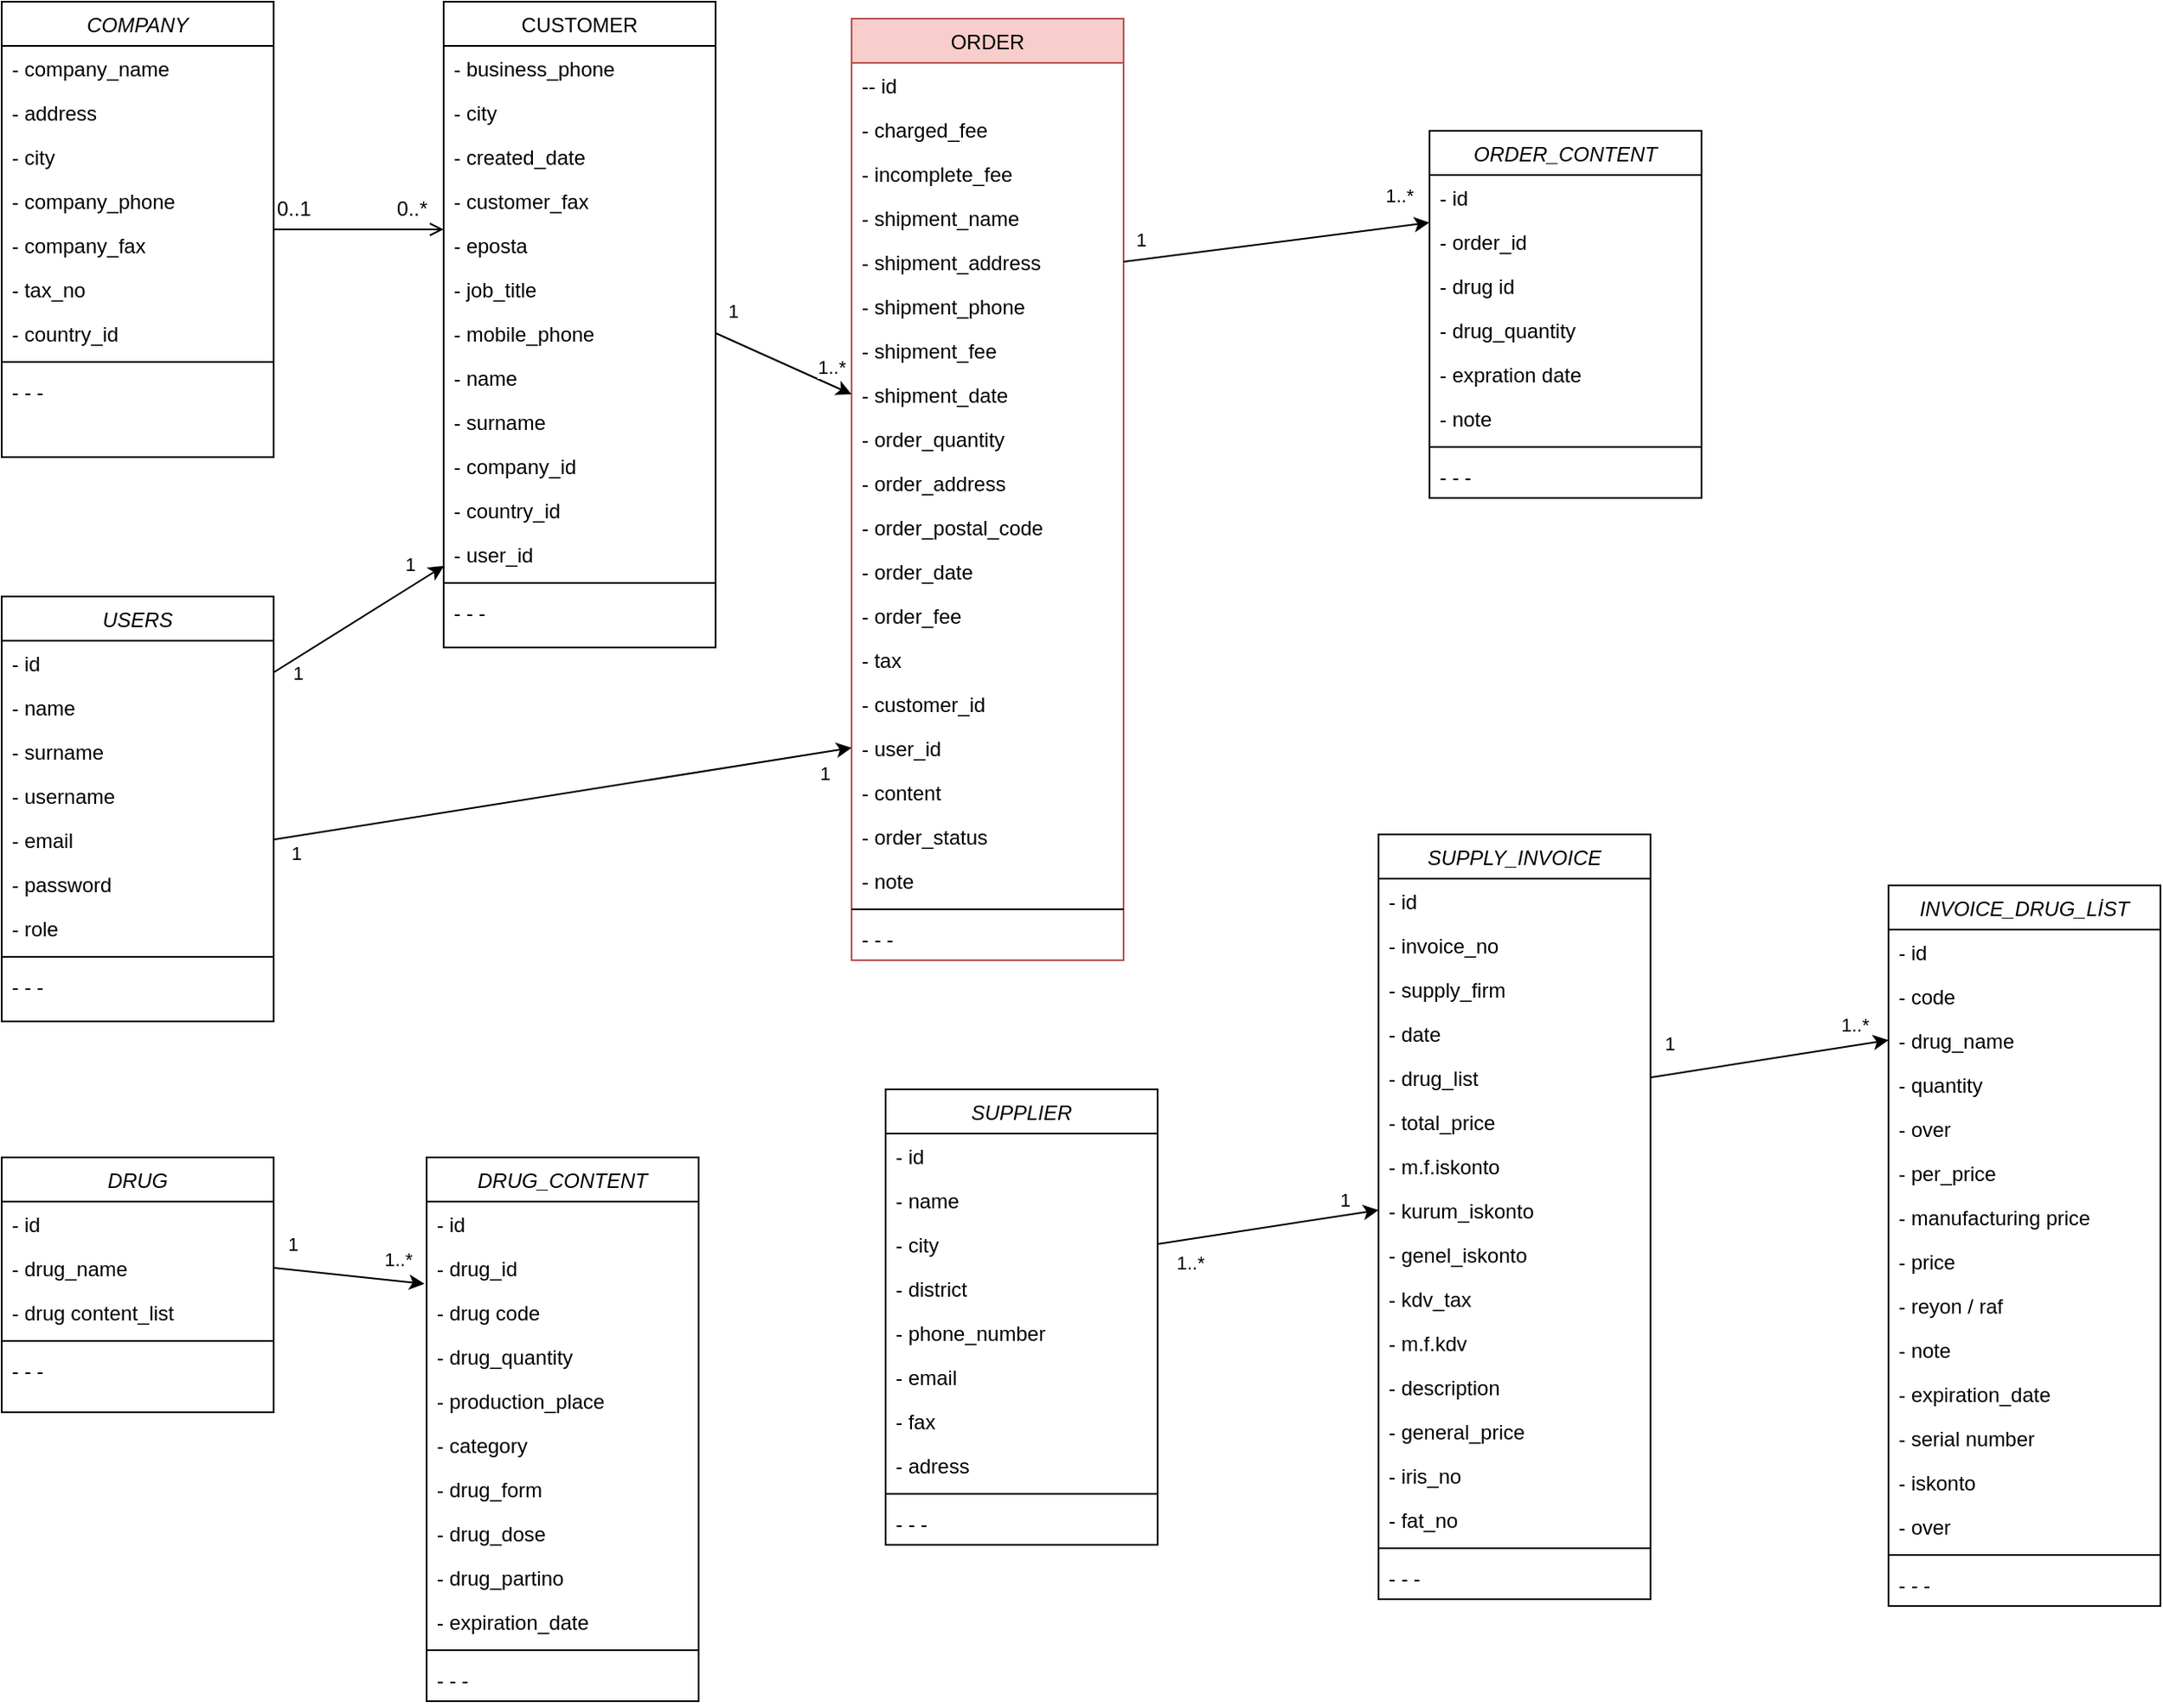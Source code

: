 <mxfile version="13.8.8" type="github">
  <diagram id="C5RBs43oDa-KdzZeNtuy" name="Page-1">
    <mxGraphModel dx="1460" dy="777" grid="1" gridSize="10" guides="1" tooltips="1" connect="1" arrows="1" fold="1" page="1" pageScale="1" pageWidth="827" pageHeight="1169" math="0" shadow="0">
      <root>
        <mxCell id="WIyWlLk6GJQsqaUBKTNV-0" />
        <mxCell id="WIyWlLk6GJQsqaUBKTNV-1" parent="WIyWlLk6GJQsqaUBKTNV-0" />
        <mxCell id="zkfFHV4jXpPFQw0GAbJ--0" value="COMPANY&#xa;" style="swimlane;fontStyle=2;align=center;verticalAlign=top;childLayout=stackLayout;horizontal=1;startSize=26;horizontalStack=0;resizeParent=1;resizeLast=0;collapsible=1;marginBottom=0;rounded=0;shadow=0;strokeWidth=1;" parent="WIyWlLk6GJQsqaUBKTNV-1" vertex="1">
          <mxGeometry x="30" y="30" width="160" height="268" as="geometry">
            <mxRectangle x="230" y="140" width="160" height="26" as="alternateBounds" />
          </mxGeometry>
        </mxCell>
        <mxCell id="zkfFHV4jXpPFQw0GAbJ--1" value="- company_name" style="text;align=left;verticalAlign=top;spacingLeft=4;spacingRight=4;overflow=hidden;rotatable=0;points=[[0,0.5],[1,0.5]];portConstraint=eastwest;" parent="zkfFHV4jXpPFQw0GAbJ--0" vertex="1">
          <mxGeometry y="26" width="160" height="26" as="geometry" />
        </mxCell>
        <mxCell id="IGOX1O0Ey2SUrrehoA98-3" value="- address" style="text;align=left;verticalAlign=top;spacingLeft=4;spacingRight=4;overflow=hidden;rotatable=0;points=[[0,0.5],[1,0.5]];portConstraint=eastwest;" parent="zkfFHV4jXpPFQw0GAbJ--0" vertex="1">
          <mxGeometry y="52" width="160" height="26" as="geometry" />
        </mxCell>
        <mxCell id="IGOX1O0Ey2SUrrehoA98-4" value="- city" style="text;align=left;verticalAlign=top;spacingLeft=4;spacingRight=4;overflow=hidden;rotatable=0;points=[[0,0.5],[1,0.5]];portConstraint=eastwest;" parent="zkfFHV4jXpPFQw0GAbJ--0" vertex="1">
          <mxGeometry y="78" width="160" height="26" as="geometry" />
        </mxCell>
        <mxCell id="zkfFHV4jXpPFQw0GAbJ--2" value="- company_phone" style="text;align=left;verticalAlign=top;spacingLeft=4;spacingRight=4;overflow=hidden;rotatable=0;points=[[0,0.5],[1,0.5]];portConstraint=eastwest;rounded=0;shadow=0;html=0;" parent="zkfFHV4jXpPFQw0GAbJ--0" vertex="1">
          <mxGeometry y="104" width="160" height="26" as="geometry" />
        </mxCell>
        <mxCell id="IGOX1O0Ey2SUrrehoA98-12" value="- company_fax" style="text;align=left;verticalAlign=top;spacingLeft=4;spacingRight=4;overflow=hidden;rotatable=0;points=[[0,0.5],[1,0.5]];portConstraint=eastwest;rounded=0;shadow=0;html=0;" parent="zkfFHV4jXpPFQw0GAbJ--0" vertex="1">
          <mxGeometry y="130" width="160" height="26" as="geometry" />
        </mxCell>
        <mxCell id="zkfFHV4jXpPFQw0GAbJ--3" value="- tax_no" style="text;align=left;verticalAlign=top;spacingLeft=4;spacingRight=4;overflow=hidden;rotatable=0;points=[[0,0.5],[1,0.5]];portConstraint=eastwest;rounded=0;shadow=0;html=0;" parent="zkfFHV4jXpPFQw0GAbJ--0" vertex="1">
          <mxGeometry y="156" width="160" height="26" as="geometry" />
        </mxCell>
        <mxCell id="IGOX1O0Ey2SUrrehoA98-0" value="- country_id" style="text;align=left;verticalAlign=top;spacingLeft=4;spacingRight=4;overflow=hidden;rotatable=0;points=[[0,0.5],[1,0.5]];portConstraint=eastwest;rounded=0;shadow=0;html=0;" parent="zkfFHV4jXpPFQw0GAbJ--0" vertex="1">
          <mxGeometry y="182" width="160" height="26" as="geometry" />
        </mxCell>
        <mxCell id="zkfFHV4jXpPFQw0GAbJ--4" value="" style="line;html=1;strokeWidth=1;align=left;verticalAlign=middle;spacingTop=-1;spacingLeft=3;spacingRight=3;rotatable=0;labelPosition=right;points=[];portConstraint=eastwest;" parent="zkfFHV4jXpPFQw0GAbJ--0" vertex="1">
          <mxGeometry y="208" width="160" height="8" as="geometry" />
        </mxCell>
        <mxCell id="zkfFHV4jXpPFQw0GAbJ--5" value="- - - " style="text;align=left;verticalAlign=top;spacingLeft=4;spacingRight=4;overflow=hidden;rotatable=0;points=[[0,0.5],[1,0.5]];portConstraint=eastwest;" parent="zkfFHV4jXpPFQw0GAbJ--0" vertex="1">
          <mxGeometry y="216" width="160" height="26" as="geometry" />
        </mxCell>
        <mxCell id="zkfFHV4jXpPFQw0GAbJ--17" value="CUSTOMER&#xa;" style="swimlane;fontStyle=0;align=center;verticalAlign=top;childLayout=stackLayout;horizontal=1;startSize=26;horizontalStack=0;resizeParent=1;resizeLast=0;collapsible=1;marginBottom=0;rounded=0;shadow=0;strokeWidth=1;" parent="WIyWlLk6GJQsqaUBKTNV-1" vertex="1">
          <mxGeometry x="290" y="30" width="160" height="380" as="geometry">
            <mxRectangle x="550" y="140" width="160" height="26" as="alternateBounds" />
          </mxGeometry>
        </mxCell>
        <mxCell id="zkfFHV4jXpPFQw0GAbJ--18" value="- business_phone" style="text;align=left;verticalAlign=top;spacingLeft=4;spacingRight=4;overflow=hidden;rotatable=0;points=[[0,0.5],[1,0.5]];portConstraint=eastwest;" parent="zkfFHV4jXpPFQw0GAbJ--17" vertex="1">
          <mxGeometry y="26" width="160" height="26" as="geometry" />
        </mxCell>
        <mxCell id="IGOX1O0Ey2SUrrehoA98-5" value="- city" style="text;align=left;verticalAlign=top;spacingLeft=4;spacingRight=4;overflow=hidden;rotatable=0;points=[[0,0.5],[1,0.5]];portConstraint=eastwest;" parent="zkfFHV4jXpPFQw0GAbJ--17" vertex="1">
          <mxGeometry y="52" width="160" height="26" as="geometry" />
        </mxCell>
        <mxCell id="IGOX1O0Ey2SUrrehoA98-6" value="- created_date" style="text;align=left;verticalAlign=top;spacingLeft=4;spacingRight=4;overflow=hidden;rotatable=0;points=[[0,0.5],[1,0.5]];portConstraint=eastwest;" parent="zkfFHV4jXpPFQw0GAbJ--17" vertex="1">
          <mxGeometry y="78" width="160" height="26" as="geometry" />
        </mxCell>
        <mxCell id="IGOX1O0Ey2SUrrehoA98-7" value="- customer_fax" style="text;align=left;verticalAlign=top;spacingLeft=4;spacingRight=4;overflow=hidden;rotatable=0;points=[[0,0.5],[1,0.5]];portConstraint=eastwest;" parent="zkfFHV4jXpPFQw0GAbJ--17" vertex="1">
          <mxGeometry y="104" width="160" height="26" as="geometry" />
        </mxCell>
        <mxCell id="zkfFHV4jXpPFQw0GAbJ--19" value="- eposta" style="text;align=left;verticalAlign=top;spacingLeft=4;spacingRight=4;overflow=hidden;rotatable=0;points=[[0,0.5],[1,0.5]];portConstraint=eastwest;rounded=0;shadow=0;html=0;" parent="zkfFHV4jXpPFQw0GAbJ--17" vertex="1">
          <mxGeometry y="130" width="160" height="26" as="geometry" />
        </mxCell>
        <mxCell id="zkfFHV4jXpPFQw0GAbJ--20" value="- job_title" style="text;align=left;verticalAlign=top;spacingLeft=4;spacingRight=4;overflow=hidden;rotatable=0;points=[[0,0.5],[1,0.5]];portConstraint=eastwest;rounded=0;shadow=0;html=0;" parent="zkfFHV4jXpPFQw0GAbJ--17" vertex="1">
          <mxGeometry y="156" width="160" height="26" as="geometry" />
        </mxCell>
        <mxCell id="zkfFHV4jXpPFQw0GAbJ--21" value="- mobile_phone&#xa;" style="text;align=left;verticalAlign=top;spacingLeft=4;spacingRight=4;overflow=hidden;rotatable=0;points=[[0,0.5],[1,0.5]];portConstraint=eastwest;rounded=0;shadow=0;html=0;" parent="zkfFHV4jXpPFQw0GAbJ--17" vertex="1">
          <mxGeometry y="182" width="160" height="26" as="geometry" />
        </mxCell>
        <mxCell id="zkfFHV4jXpPFQw0GAbJ--22" value="- name" style="text;align=left;verticalAlign=top;spacingLeft=4;spacingRight=4;overflow=hidden;rotatable=0;points=[[0,0.5],[1,0.5]];portConstraint=eastwest;rounded=0;shadow=0;html=0;" parent="zkfFHV4jXpPFQw0GAbJ--17" vertex="1">
          <mxGeometry y="208" width="160" height="26" as="geometry" />
        </mxCell>
        <mxCell id="IGOX1O0Ey2SUrrehoA98-8" value="- surname" style="text;align=left;verticalAlign=top;spacingLeft=4;spacingRight=4;overflow=hidden;rotatable=0;points=[[0,0.5],[1,0.5]];portConstraint=eastwest;rounded=0;shadow=0;html=0;" parent="zkfFHV4jXpPFQw0GAbJ--17" vertex="1">
          <mxGeometry y="234" width="160" height="26" as="geometry" />
        </mxCell>
        <mxCell id="IGOX1O0Ey2SUrrehoA98-9" value="- company_id" style="text;align=left;verticalAlign=top;spacingLeft=4;spacingRight=4;overflow=hidden;rotatable=0;points=[[0,0.5],[1,0.5]];portConstraint=eastwest;rounded=0;shadow=0;html=0;" parent="zkfFHV4jXpPFQw0GAbJ--17" vertex="1">
          <mxGeometry y="260" width="160" height="26" as="geometry" />
        </mxCell>
        <mxCell id="IGOX1O0Ey2SUrrehoA98-10" value="- country_id" style="text;align=left;verticalAlign=top;spacingLeft=4;spacingRight=4;overflow=hidden;rotatable=0;points=[[0,0.5],[1,0.5]];portConstraint=eastwest;rounded=0;shadow=0;html=0;" parent="zkfFHV4jXpPFQw0GAbJ--17" vertex="1">
          <mxGeometry y="286" width="160" height="26" as="geometry" />
        </mxCell>
        <mxCell id="IGOX1O0Ey2SUrrehoA98-11" value="- user_id" style="text;align=left;verticalAlign=top;spacingLeft=4;spacingRight=4;overflow=hidden;rotatable=0;points=[[0,0.5],[1,0.5]];portConstraint=eastwest;rounded=0;shadow=0;html=0;" parent="zkfFHV4jXpPFQw0GAbJ--17" vertex="1">
          <mxGeometry y="312" width="160" height="26" as="geometry" />
        </mxCell>
        <mxCell id="zkfFHV4jXpPFQw0GAbJ--23" value="" style="line;html=1;strokeWidth=1;align=left;verticalAlign=middle;spacingTop=-1;spacingLeft=3;spacingRight=3;rotatable=0;labelPosition=right;points=[];portConstraint=eastwest;" parent="zkfFHV4jXpPFQw0GAbJ--17" vertex="1">
          <mxGeometry y="338" width="160" height="8" as="geometry" />
        </mxCell>
        <mxCell id="zkfFHV4jXpPFQw0GAbJ--24" value="- - - " style="text;align=left;verticalAlign=top;spacingLeft=4;spacingRight=4;overflow=hidden;rotatable=0;points=[[0,0.5],[1,0.5]];portConstraint=eastwest;" parent="zkfFHV4jXpPFQw0GAbJ--17" vertex="1">
          <mxGeometry y="346" width="160" height="26" as="geometry" />
        </mxCell>
        <mxCell id="zkfFHV4jXpPFQw0GAbJ--26" value="" style="endArrow=open;shadow=0;strokeWidth=1;rounded=0;endFill=1;edgeStyle=elbowEdgeStyle;elbow=vertical;" parent="WIyWlLk6GJQsqaUBKTNV-1" source="zkfFHV4jXpPFQw0GAbJ--0" target="zkfFHV4jXpPFQw0GAbJ--17" edge="1">
          <mxGeometry x="0.5" y="41" relative="1" as="geometry">
            <mxPoint x="380" y="192" as="sourcePoint" />
            <mxPoint x="540" y="192" as="targetPoint" />
            <mxPoint x="-40" y="32" as="offset" />
          </mxGeometry>
        </mxCell>
        <mxCell id="zkfFHV4jXpPFQw0GAbJ--27" value="0..1" style="resizable=0;align=left;verticalAlign=bottom;labelBackgroundColor=none;fontSize=12;" parent="zkfFHV4jXpPFQw0GAbJ--26" connectable="0" vertex="1">
          <mxGeometry x="-1" relative="1" as="geometry">
            <mxPoint y="-3.72" as="offset" />
          </mxGeometry>
        </mxCell>
        <mxCell id="zkfFHV4jXpPFQw0GAbJ--28" value="0..*" style="resizable=0;align=right;verticalAlign=bottom;labelBackgroundColor=none;fontSize=12;" parent="zkfFHV4jXpPFQw0GAbJ--26" connectable="0" vertex="1">
          <mxGeometry x="1" relative="1" as="geometry">
            <mxPoint x="-7.93" y="-3.72" as="offset" />
          </mxGeometry>
        </mxCell>
        <mxCell id="IGOX1O0Ey2SUrrehoA98-16" value="ORDER" style="swimlane;fontStyle=0;align=center;verticalAlign=top;childLayout=stackLayout;horizontal=1;startSize=26;horizontalStack=0;resizeParent=1;resizeLast=0;collapsible=1;marginBottom=0;rounded=0;shadow=0;strokeWidth=1;fillColor=#f8cecc;strokeColor=#b85450;" parent="WIyWlLk6GJQsqaUBKTNV-1" vertex="1">
          <mxGeometry x="530" y="40" width="160" height="554" as="geometry">
            <mxRectangle x="550" y="140" width="160" height="26" as="alternateBounds" />
          </mxGeometry>
        </mxCell>
        <mxCell id="IGOX1O0Ey2SUrrehoA98-17" value="-- id" style="text;align=left;verticalAlign=top;spacingLeft=4;spacingRight=4;overflow=hidden;rotatable=0;points=[[0,0.5],[1,0.5]];portConstraint=eastwest;" parent="IGOX1O0Ey2SUrrehoA98-16" vertex="1">
          <mxGeometry y="26" width="160" height="26" as="geometry" />
        </mxCell>
        <mxCell id="mDpFvBG_IPXIdxK37xss-3" value="- charged_fee" style="text;align=left;verticalAlign=top;spacingLeft=4;spacingRight=4;overflow=hidden;rotatable=0;points=[[0,0.5],[1,0.5]];portConstraint=eastwest;" vertex="1" parent="IGOX1O0Ey2SUrrehoA98-16">
          <mxGeometry y="52" width="160" height="26" as="geometry" />
        </mxCell>
        <mxCell id="IGOX1O0Ey2SUrrehoA98-18" value="- incomplete_fee" style="text;align=left;verticalAlign=top;spacingLeft=4;spacingRight=4;overflow=hidden;rotatable=0;points=[[0,0.5],[1,0.5]];portConstraint=eastwest;" parent="IGOX1O0Ey2SUrrehoA98-16" vertex="1">
          <mxGeometry y="78" width="160" height="26" as="geometry" />
        </mxCell>
        <mxCell id="IGOX1O0Ey2SUrrehoA98-19" value="- shipment_name" style="text;align=left;verticalAlign=top;spacingLeft=4;spacingRight=4;overflow=hidden;rotatable=0;points=[[0,0.5],[1,0.5]];portConstraint=eastwest;" parent="IGOX1O0Ey2SUrrehoA98-16" vertex="1">
          <mxGeometry y="104" width="160" height="26" as="geometry" />
        </mxCell>
        <mxCell id="IGOX1O0Ey2SUrrehoA98-20" value="- shipment_address" style="text;align=left;verticalAlign=top;spacingLeft=4;spacingRight=4;overflow=hidden;rotatable=0;points=[[0,0.5],[1,0.5]];portConstraint=eastwest;" parent="IGOX1O0Ey2SUrrehoA98-16" vertex="1">
          <mxGeometry y="130" width="160" height="26" as="geometry" />
        </mxCell>
        <mxCell id="IGOX1O0Ey2SUrrehoA98-21" value="- shipment_phone" style="text;align=left;verticalAlign=top;spacingLeft=4;spacingRight=4;overflow=hidden;rotatable=0;points=[[0,0.5],[1,0.5]];portConstraint=eastwest;rounded=0;shadow=0;html=0;" parent="IGOX1O0Ey2SUrrehoA98-16" vertex="1">
          <mxGeometry y="156" width="160" height="26" as="geometry" />
        </mxCell>
        <mxCell id="IGOX1O0Ey2SUrrehoA98-22" value="- shipment_fee" style="text;align=left;verticalAlign=top;spacingLeft=4;spacingRight=4;overflow=hidden;rotatable=0;points=[[0,0.5],[1,0.5]];portConstraint=eastwest;rounded=0;shadow=0;html=0;" parent="IGOX1O0Ey2SUrrehoA98-16" vertex="1">
          <mxGeometry y="182" width="160" height="26" as="geometry" />
        </mxCell>
        <mxCell id="IGOX1O0Ey2SUrrehoA98-23" value="- shipment_date" style="text;align=left;verticalAlign=top;spacingLeft=4;spacingRight=4;overflow=hidden;rotatable=0;points=[[0,0.5],[1,0.5]];portConstraint=eastwest;rounded=0;shadow=0;html=0;" parent="IGOX1O0Ey2SUrrehoA98-16" vertex="1">
          <mxGeometry y="208" width="160" height="26" as="geometry" />
        </mxCell>
        <mxCell id="IGOX1O0Ey2SUrrehoA98-24" value="- order_quantity" style="text;align=left;verticalAlign=top;spacingLeft=4;spacingRight=4;overflow=hidden;rotatable=0;points=[[0,0.5],[1,0.5]];portConstraint=eastwest;rounded=0;shadow=0;html=0;" parent="IGOX1O0Ey2SUrrehoA98-16" vertex="1">
          <mxGeometry y="234" width="160" height="26" as="geometry" />
        </mxCell>
        <mxCell id="IGOX1O0Ey2SUrrehoA98-25" value="- order_address" style="text;align=left;verticalAlign=top;spacingLeft=4;spacingRight=4;overflow=hidden;rotatable=0;points=[[0,0.5],[1,0.5]];portConstraint=eastwest;rounded=0;shadow=0;html=0;" parent="IGOX1O0Ey2SUrrehoA98-16" vertex="1">
          <mxGeometry y="260" width="160" height="26" as="geometry" />
        </mxCell>
        <mxCell id="IGOX1O0Ey2SUrrehoA98-27" value="- order_postal_code" style="text;align=left;verticalAlign=top;spacingLeft=4;spacingRight=4;overflow=hidden;rotatable=0;points=[[0,0.5],[1,0.5]];portConstraint=eastwest;rounded=0;shadow=0;html=0;" parent="IGOX1O0Ey2SUrrehoA98-16" vertex="1">
          <mxGeometry y="286" width="160" height="26" as="geometry" />
        </mxCell>
        <mxCell id="IGOX1O0Ey2SUrrehoA98-28" value="- order_date" style="text;align=left;verticalAlign=top;spacingLeft=4;spacingRight=4;overflow=hidden;rotatable=0;points=[[0,0.5],[1,0.5]];portConstraint=eastwest;rounded=0;shadow=0;html=0;" parent="IGOX1O0Ey2SUrrehoA98-16" vertex="1">
          <mxGeometry y="312" width="160" height="26" as="geometry" />
        </mxCell>
        <mxCell id="IGOX1O0Ey2SUrrehoA98-32" value="- order_fee" style="text;align=left;verticalAlign=top;spacingLeft=4;spacingRight=4;overflow=hidden;rotatable=0;points=[[0,0.5],[1,0.5]];portConstraint=eastwest;rounded=0;shadow=0;html=0;" parent="IGOX1O0Ey2SUrrehoA98-16" vertex="1">
          <mxGeometry y="338" width="160" height="26" as="geometry" />
        </mxCell>
        <mxCell id="IGOX1O0Ey2SUrrehoA98-33" value="- tax" style="text;align=left;verticalAlign=top;spacingLeft=4;spacingRight=4;overflow=hidden;rotatable=0;points=[[0,0.5],[1,0.5]];portConstraint=eastwest;rounded=0;shadow=0;html=0;" parent="IGOX1O0Ey2SUrrehoA98-16" vertex="1">
          <mxGeometry y="364" width="160" height="26" as="geometry" />
        </mxCell>
        <mxCell id="IGOX1O0Ey2SUrrehoA98-35" value="- customer_id" style="text;align=left;verticalAlign=top;spacingLeft=4;spacingRight=4;overflow=hidden;rotatable=0;points=[[0,0.5],[1,0.5]];portConstraint=eastwest;rounded=0;shadow=0;html=0;" parent="IGOX1O0Ey2SUrrehoA98-16" vertex="1">
          <mxGeometry y="390" width="160" height="26" as="geometry" />
        </mxCell>
        <mxCell id="IGOX1O0Ey2SUrrehoA98-42" value="- user_id" style="text;align=left;verticalAlign=top;spacingLeft=4;spacingRight=4;overflow=hidden;rotatable=0;points=[[0,0.5],[1,0.5]];portConstraint=eastwest;rounded=0;shadow=0;html=0;" parent="IGOX1O0Ey2SUrrehoA98-16" vertex="1">
          <mxGeometry y="416" width="160" height="26" as="geometry" />
        </mxCell>
        <mxCell id="IGOX1O0Ey2SUrrehoA98-55" value="- content" style="text;align=left;verticalAlign=top;spacingLeft=4;spacingRight=4;overflow=hidden;rotatable=0;points=[[0,0.5],[1,0.5]];portConstraint=eastwest;rounded=0;shadow=0;html=0;" parent="IGOX1O0Ey2SUrrehoA98-16" vertex="1">
          <mxGeometry y="442" width="160" height="26" as="geometry" />
        </mxCell>
        <mxCell id="IGOX1O0Ey2SUrrehoA98-34" value="- order_status" style="text;align=left;verticalAlign=top;spacingLeft=4;spacingRight=4;overflow=hidden;rotatable=0;points=[[0,0.5],[1,0.5]];portConstraint=eastwest;rounded=0;shadow=0;html=0;" parent="IGOX1O0Ey2SUrrehoA98-16" vertex="1">
          <mxGeometry y="468" width="160" height="26" as="geometry" />
        </mxCell>
        <mxCell id="mDpFvBG_IPXIdxK37xss-0" value="- note" style="text;align=left;verticalAlign=top;spacingLeft=4;spacingRight=4;overflow=hidden;rotatable=0;points=[[0,0.5],[1,0.5]];portConstraint=eastwest;rounded=0;shadow=0;html=0;" vertex="1" parent="IGOX1O0Ey2SUrrehoA98-16">
          <mxGeometry y="494" width="160" height="26" as="geometry" />
        </mxCell>
        <mxCell id="IGOX1O0Ey2SUrrehoA98-29" value="" style="line;html=1;strokeWidth=1;align=left;verticalAlign=middle;spacingTop=-1;spacingLeft=3;spacingRight=3;rotatable=0;labelPosition=right;points=[];portConstraint=eastwest;" parent="IGOX1O0Ey2SUrrehoA98-16" vertex="1">
          <mxGeometry y="520" width="160" height="8" as="geometry" />
        </mxCell>
        <mxCell id="IGOX1O0Ey2SUrrehoA98-31" value="- - -" style="text;align=left;verticalAlign=top;spacingLeft=4;spacingRight=4;overflow=hidden;rotatable=0;points=[[0,0.5],[1,0.5]];portConstraint=eastwest;" parent="IGOX1O0Ey2SUrrehoA98-16" vertex="1">
          <mxGeometry y="528" width="160" height="26" as="geometry" />
        </mxCell>
        <mxCell id="IGOX1O0Ey2SUrrehoA98-36" value="" style="endArrow=classic;html=1;entryX=0;entryY=0.5;entryDx=0;entryDy=0;exitX=1;exitY=0.5;exitDx=0;exitDy=0;" parent="WIyWlLk6GJQsqaUBKTNV-1" source="zkfFHV4jXpPFQw0GAbJ--21" target="IGOX1O0Ey2SUrrehoA98-23" edge="1">
          <mxGeometry width="50" height="50" relative="1" as="geometry">
            <mxPoint x="400" y="380" as="sourcePoint" />
            <mxPoint x="450" y="330" as="targetPoint" />
          </mxGeometry>
        </mxCell>
        <mxCell id="IGOX1O0Ey2SUrrehoA98-40" value="1..*" style="edgeLabel;html=1;align=center;verticalAlign=middle;resizable=0;points=[];" parent="IGOX1O0Ey2SUrrehoA98-36" vertex="1" connectable="0">
          <mxGeometry x="0.807" relative="1" as="geometry">
            <mxPoint x="-4.76" y="-13" as="offset" />
          </mxGeometry>
        </mxCell>
        <mxCell id="IGOX1O0Ey2SUrrehoA98-41" value="1" style="edgeLabel;html=1;align=center;verticalAlign=middle;resizable=0;points=[];" parent="IGOX1O0Ey2SUrrehoA98-36" vertex="1" connectable="0">
          <mxGeometry x="-0.889" relative="1" as="geometry">
            <mxPoint x="5" y="-15" as="offset" />
          </mxGeometry>
        </mxCell>
        <mxCell id="IGOX1O0Ey2SUrrehoA98-43" value="ORDER_CONTENT" style="swimlane;fontStyle=2;align=center;verticalAlign=top;childLayout=stackLayout;horizontal=1;startSize=26;horizontalStack=0;resizeParent=1;resizeLast=0;collapsible=1;marginBottom=0;rounded=0;shadow=0;strokeWidth=1;" parent="WIyWlLk6GJQsqaUBKTNV-1" vertex="1">
          <mxGeometry x="870" y="106" width="160" height="216" as="geometry">
            <mxRectangle x="230" y="140" width="160" height="26" as="alternateBounds" />
          </mxGeometry>
        </mxCell>
        <mxCell id="IGOX1O0Ey2SUrrehoA98-44" value="- id" style="text;align=left;verticalAlign=top;spacingLeft=4;spacingRight=4;overflow=hidden;rotatable=0;points=[[0,0.5],[1,0.5]];portConstraint=eastwest;" parent="IGOX1O0Ey2SUrrehoA98-43" vertex="1">
          <mxGeometry y="26" width="160" height="26" as="geometry" />
        </mxCell>
        <mxCell id="mDpFvBG_IPXIdxK37xss-4" value="- order_id" style="text;align=left;verticalAlign=top;spacingLeft=4;spacingRight=4;overflow=hidden;rotatable=0;points=[[0,0.5],[1,0.5]];portConstraint=eastwest;" vertex="1" parent="IGOX1O0Ey2SUrrehoA98-43">
          <mxGeometry y="52" width="160" height="26" as="geometry" />
        </mxCell>
        <mxCell id="IGOX1O0Ey2SUrrehoA98-45" value="- drug id" style="text;align=left;verticalAlign=top;spacingLeft=4;spacingRight=4;overflow=hidden;rotatable=0;points=[[0,0.5],[1,0.5]];portConstraint=eastwest;" parent="IGOX1O0Ey2SUrrehoA98-43" vertex="1">
          <mxGeometry y="78" width="160" height="26" as="geometry" />
        </mxCell>
        <mxCell id="IGOX1O0Ey2SUrrehoA98-46" value="- drug_quantity" style="text;align=left;verticalAlign=top;spacingLeft=4;spacingRight=4;overflow=hidden;rotatable=0;points=[[0,0.5],[1,0.5]];portConstraint=eastwest;" parent="IGOX1O0Ey2SUrrehoA98-43" vertex="1">
          <mxGeometry y="104" width="160" height="26" as="geometry" />
        </mxCell>
        <mxCell id="mDpFvBG_IPXIdxK37xss-5" value="- expration date" style="text;align=left;verticalAlign=top;spacingLeft=4;spacingRight=4;overflow=hidden;rotatable=0;points=[[0,0.5],[1,0.5]];portConstraint=eastwest;" vertex="1" parent="IGOX1O0Ey2SUrrehoA98-43">
          <mxGeometry y="130" width="160" height="26" as="geometry" />
        </mxCell>
        <mxCell id="mDpFvBG_IPXIdxK37xss-2" value="- note" style="text;align=left;verticalAlign=top;spacingLeft=4;spacingRight=4;overflow=hidden;rotatable=0;points=[[0,0.5],[1,0.5]];portConstraint=eastwest;" vertex="1" parent="IGOX1O0Ey2SUrrehoA98-43">
          <mxGeometry y="156" width="160" height="26" as="geometry" />
        </mxCell>
        <mxCell id="IGOX1O0Ey2SUrrehoA98-52" value="" style="line;html=1;strokeWidth=1;align=left;verticalAlign=middle;spacingTop=-1;spacingLeft=3;spacingRight=3;rotatable=0;labelPosition=right;points=[];portConstraint=eastwest;" parent="IGOX1O0Ey2SUrrehoA98-43" vertex="1">
          <mxGeometry y="182" width="160" height="8" as="geometry" />
        </mxCell>
        <mxCell id="IGOX1O0Ey2SUrrehoA98-53" value="- - -" style="text;align=left;verticalAlign=top;spacingLeft=4;spacingRight=4;overflow=hidden;rotatable=0;points=[[0,0.5],[1,0.5]];portConstraint=eastwest;" parent="IGOX1O0Ey2SUrrehoA98-43" vertex="1">
          <mxGeometry y="190" width="160" height="26" as="geometry" />
        </mxCell>
        <mxCell id="IGOX1O0Ey2SUrrehoA98-54" value="" style="endArrow=classic;html=1;entryX=0;entryY=0.25;entryDx=0;entryDy=0;exitX=1;exitY=0.5;exitDx=0;exitDy=0;" parent="WIyWlLk6GJQsqaUBKTNV-1" source="IGOX1O0Ey2SUrrehoA98-20" target="IGOX1O0Ey2SUrrehoA98-43" edge="1">
          <mxGeometry width="50" height="50" relative="1" as="geometry">
            <mxPoint x="520" y="430" as="sourcePoint" />
            <mxPoint x="250" y="390" as="targetPoint" />
          </mxGeometry>
        </mxCell>
        <mxCell id="IGOX1O0Ey2SUrrehoA98-56" value="1" style="edgeLabel;html=1;align=center;verticalAlign=middle;resizable=0;points=[];" parent="IGOX1O0Ey2SUrrehoA98-54" vertex="1" connectable="0">
          <mxGeometry x="-0.925" relative="1" as="geometry">
            <mxPoint x="2.38" y="-12.74" as="offset" />
          </mxGeometry>
        </mxCell>
        <mxCell id="IGOX1O0Ey2SUrrehoA98-57" value="1..*" style="edgeLabel;html=1;align=center;verticalAlign=middle;resizable=0;points=[];" parent="IGOX1O0Ey2SUrrehoA98-54" vertex="1" connectable="0">
          <mxGeometry x="0.901" y="-1" relative="1" as="geometry">
            <mxPoint x="-9.67" y="-18.51" as="offset" />
          </mxGeometry>
        </mxCell>
        <mxCell id="IGOX1O0Ey2SUrrehoA98-58" value="USERS" style="swimlane;fontStyle=2;align=center;verticalAlign=top;childLayout=stackLayout;horizontal=1;startSize=26;horizontalStack=0;resizeParent=1;resizeLast=0;collapsible=1;marginBottom=0;rounded=0;shadow=0;strokeWidth=1;" parent="WIyWlLk6GJQsqaUBKTNV-1" vertex="1">
          <mxGeometry x="30" y="380" width="160" height="250" as="geometry">
            <mxRectangle x="230" y="140" width="160" height="26" as="alternateBounds" />
          </mxGeometry>
        </mxCell>
        <mxCell id="IGOX1O0Ey2SUrrehoA98-59" value="- id" style="text;align=left;verticalAlign=top;spacingLeft=4;spacingRight=4;overflow=hidden;rotatable=0;points=[[0,0.5],[1,0.5]];portConstraint=eastwest;" parent="IGOX1O0Ey2SUrrehoA98-58" vertex="1">
          <mxGeometry y="26" width="160" height="26" as="geometry" />
        </mxCell>
        <mxCell id="IGOX1O0Ey2SUrrehoA98-60" value="- name" style="text;align=left;verticalAlign=top;spacingLeft=4;spacingRight=4;overflow=hidden;rotatable=0;points=[[0,0.5],[1,0.5]];portConstraint=eastwest;" parent="IGOX1O0Ey2SUrrehoA98-58" vertex="1">
          <mxGeometry y="52" width="160" height="26" as="geometry" />
        </mxCell>
        <mxCell id="IGOX1O0Ey2SUrrehoA98-61" value="- surname" style="text;align=left;verticalAlign=top;spacingLeft=4;spacingRight=4;overflow=hidden;rotatable=0;points=[[0,0.5],[1,0.5]];portConstraint=eastwest;" parent="IGOX1O0Ey2SUrrehoA98-58" vertex="1">
          <mxGeometry y="78" width="160" height="26" as="geometry" />
        </mxCell>
        <mxCell id="IGOX1O0Ey2SUrrehoA98-70" value="- username" style="text;align=left;verticalAlign=top;spacingLeft=4;spacingRight=4;overflow=hidden;rotatable=0;points=[[0,0.5],[1,0.5]];portConstraint=eastwest;" parent="IGOX1O0Ey2SUrrehoA98-58" vertex="1">
          <mxGeometry y="104" width="160" height="26" as="geometry" />
        </mxCell>
        <mxCell id="IGOX1O0Ey2SUrrehoA98-62" value="- email" style="text;align=left;verticalAlign=top;spacingLeft=4;spacingRight=4;overflow=hidden;rotatable=0;points=[[0,0.5],[1,0.5]];portConstraint=eastwest;rounded=0;shadow=0;html=0;" parent="IGOX1O0Ey2SUrrehoA98-58" vertex="1">
          <mxGeometry y="130" width="160" height="26" as="geometry" />
        </mxCell>
        <mxCell id="IGOX1O0Ey2SUrrehoA98-65" value="- password" style="text;align=left;verticalAlign=top;spacingLeft=4;spacingRight=4;overflow=hidden;rotatable=0;points=[[0,0.5],[1,0.5]];portConstraint=eastwest;rounded=0;shadow=0;html=0;" parent="IGOX1O0Ey2SUrrehoA98-58" vertex="1">
          <mxGeometry y="156" width="160" height="26" as="geometry" />
        </mxCell>
        <mxCell id="IGOX1O0Ey2SUrrehoA98-67" value="- role" style="text;align=left;verticalAlign=top;spacingLeft=4;spacingRight=4;overflow=hidden;rotatable=0;points=[[0,0.5],[1,0.5]];portConstraint=eastwest;rounded=0;shadow=0;html=0;" parent="IGOX1O0Ey2SUrrehoA98-58" vertex="1">
          <mxGeometry y="182" width="160" height="26" as="geometry" />
        </mxCell>
        <mxCell id="IGOX1O0Ey2SUrrehoA98-63" value="" style="line;html=1;strokeWidth=1;align=left;verticalAlign=middle;spacingTop=-1;spacingLeft=3;spacingRight=3;rotatable=0;labelPosition=right;points=[];portConstraint=eastwest;" parent="IGOX1O0Ey2SUrrehoA98-58" vertex="1">
          <mxGeometry y="208" width="160" height="8" as="geometry" />
        </mxCell>
        <mxCell id="IGOX1O0Ey2SUrrehoA98-64" value="- - -" style="text;align=left;verticalAlign=top;spacingLeft=4;spacingRight=4;overflow=hidden;rotatable=0;points=[[0,0.5],[1,0.5]];portConstraint=eastwest;" parent="IGOX1O0Ey2SUrrehoA98-58" vertex="1">
          <mxGeometry y="216" width="160" height="26" as="geometry" />
        </mxCell>
        <mxCell id="IGOX1O0Ey2SUrrehoA98-74" value="" style="endArrow=classic;html=1;exitX=0.999;exitY=0.721;exitDx=0;exitDy=0;exitPerimeter=0;entryX=0.001;entryY=0.769;entryDx=0;entryDy=0;entryPerimeter=0;" parent="WIyWlLk6GJQsqaUBKTNV-1" source="IGOX1O0Ey2SUrrehoA98-59" target="IGOX1O0Ey2SUrrehoA98-11" edge="1">
          <mxGeometry width="50" height="50" relative="1" as="geometry">
            <mxPoint x="190" y="430" as="sourcePoint" />
            <mxPoint x="287" y="335" as="targetPoint" />
          </mxGeometry>
        </mxCell>
        <mxCell id="IGOX1O0Ey2SUrrehoA98-75" value="1" style="edgeLabel;html=1;align=center;verticalAlign=middle;resizable=0;points=[];" parent="IGOX1O0Ey2SUrrehoA98-74" vertex="1" connectable="0">
          <mxGeometry x="-0.774" relative="1" as="geometry">
            <mxPoint x="2" y="7" as="offset" />
          </mxGeometry>
        </mxCell>
        <mxCell id="IGOX1O0Ey2SUrrehoA98-76" value="1" style="edgeLabel;html=1;align=center;verticalAlign=middle;resizable=0;points=[];" parent="IGOX1O0Ey2SUrrehoA98-74" vertex="1" connectable="0">
          <mxGeometry x="0.752" y="-1" relative="1" as="geometry">
            <mxPoint x="-8" y="-10" as="offset" />
          </mxGeometry>
        </mxCell>
        <mxCell id="IGOX1O0Ey2SUrrehoA98-77" value="" style="endArrow=classic;html=1;entryX=0;entryY=0.5;entryDx=0;entryDy=0;exitX=1;exitY=0.5;exitDx=0;exitDy=0;" parent="WIyWlLk6GJQsqaUBKTNV-1" source="IGOX1O0Ey2SUrrehoA98-62" target="IGOX1O0Ey2SUrrehoA98-42" edge="1">
          <mxGeometry width="50" height="50" relative="1" as="geometry">
            <mxPoint x="190" y="490" as="sourcePoint" />
            <mxPoint x="340" y="420" as="targetPoint" />
          </mxGeometry>
        </mxCell>
        <mxCell id="IGOX1O0Ey2SUrrehoA98-78" value="1" style="edgeLabel;html=1;align=center;verticalAlign=middle;resizable=0;points=[];" parent="IGOX1O0Ey2SUrrehoA98-77" vertex="1" connectable="0">
          <mxGeometry x="-0.91" y="-3" relative="1" as="geometry">
            <mxPoint x="-3" y="7" as="offset" />
          </mxGeometry>
        </mxCell>
        <mxCell id="IGOX1O0Ey2SUrrehoA98-79" value="1" style="edgeLabel;html=1;align=center;verticalAlign=middle;resizable=0;points=[];" parent="IGOX1O0Ey2SUrrehoA98-77" vertex="1" connectable="0">
          <mxGeometry x="0.915" y="1" relative="1" as="geometry">
            <mxPoint x="-2" y="13" as="offset" />
          </mxGeometry>
        </mxCell>
        <mxCell id="VhMwUYRNfY7Nuu_vpCEj-10" value="SUPPLY_INVOICE" style="swimlane;fontStyle=2;align=center;verticalAlign=top;childLayout=stackLayout;horizontal=1;startSize=26;horizontalStack=0;resizeParent=1;resizeLast=0;collapsible=1;marginBottom=0;rounded=0;shadow=0;strokeWidth=1;" parent="WIyWlLk6GJQsqaUBKTNV-1" vertex="1">
          <mxGeometry x="840" y="520" width="160" height="450" as="geometry">
            <mxRectangle x="230" y="140" width="160" height="26" as="alternateBounds" />
          </mxGeometry>
        </mxCell>
        <mxCell id="VhMwUYRNfY7Nuu_vpCEj-11" value="- id" style="text;align=left;verticalAlign=top;spacingLeft=4;spacingRight=4;overflow=hidden;rotatable=0;points=[[0,0.5],[1,0.5]];portConstraint=eastwest;" parent="VhMwUYRNfY7Nuu_vpCEj-10" vertex="1">
          <mxGeometry y="26" width="160" height="26" as="geometry" />
        </mxCell>
        <mxCell id="VhMwUYRNfY7Nuu_vpCEj-12" value="- invoice_no" style="text;align=left;verticalAlign=top;spacingLeft=4;spacingRight=4;overflow=hidden;rotatable=0;points=[[0,0.5],[1,0.5]];portConstraint=eastwest;" parent="VhMwUYRNfY7Nuu_vpCEj-10" vertex="1">
          <mxGeometry y="52" width="160" height="26" as="geometry" />
        </mxCell>
        <mxCell id="VhMwUYRNfY7Nuu_vpCEj-13" value="- supply_firm" style="text;align=left;verticalAlign=top;spacingLeft=4;spacingRight=4;overflow=hidden;rotatable=0;points=[[0,0.5],[1,0.5]];portConstraint=eastwest;" parent="VhMwUYRNfY7Nuu_vpCEj-10" vertex="1">
          <mxGeometry y="78" width="160" height="26" as="geometry" />
        </mxCell>
        <mxCell id="VhMwUYRNfY7Nuu_vpCEj-14" value="- date" style="text;align=left;verticalAlign=top;spacingLeft=4;spacingRight=4;overflow=hidden;rotatable=0;points=[[0,0.5],[1,0.5]];portConstraint=eastwest;" parent="VhMwUYRNfY7Nuu_vpCEj-10" vertex="1">
          <mxGeometry y="104" width="160" height="26" as="geometry" />
        </mxCell>
        <mxCell id="VhMwUYRNfY7Nuu_vpCEj-39" value="- drug_list" style="text;align=left;verticalAlign=top;spacingLeft=4;spacingRight=4;overflow=hidden;rotatable=0;points=[[0,0.5],[1,0.5]];portConstraint=eastwest;" parent="VhMwUYRNfY7Nuu_vpCEj-10" vertex="1">
          <mxGeometry y="130" width="160" height="26" as="geometry" />
        </mxCell>
        <mxCell id="VhMwUYRNfY7Nuu_vpCEj-40" value="- total_price" style="text;align=left;verticalAlign=top;spacingLeft=4;spacingRight=4;overflow=hidden;rotatable=0;points=[[0,0.5],[1,0.5]];portConstraint=eastwest;" parent="VhMwUYRNfY7Nuu_vpCEj-10" vertex="1">
          <mxGeometry y="156" width="160" height="26" as="geometry" />
        </mxCell>
        <mxCell id="VhMwUYRNfY7Nuu_vpCEj-41" value="- m.f.iskonto" style="text;align=left;verticalAlign=top;spacingLeft=4;spacingRight=4;overflow=hidden;rotatable=0;points=[[0,0.5],[1,0.5]];portConstraint=eastwest;" parent="VhMwUYRNfY7Nuu_vpCEj-10" vertex="1">
          <mxGeometry y="182" width="160" height="26" as="geometry" />
        </mxCell>
        <mxCell id="VhMwUYRNfY7Nuu_vpCEj-44" value="- kurum_iskonto" style="text;align=left;verticalAlign=top;spacingLeft=4;spacingRight=4;overflow=hidden;rotatable=0;points=[[0,0.5],[1,0.5]];portConstraint=eastwest;" parent="VhMwUYRNfY7Nuu_vpCEj-10" vertex="1">
          <mxGeometry y="208" width="160" height="26" as="geometry" />
        </mxCell>
        <mxCell id="VhMwUYRNfY7Nuu_vpCEj-45" value="- genel_iskonto" style="text;align=left;verticalAlign=top;spacingLeft=4;spacingRight=4;overflow=hidden;rotatable=0;points=[[0,0.5],[1,0.5]];portConstraint=eastwest;" parent="VhMwUYRNfY7Nuu_vpCEj-10" vertex="1">
          <mxGeometry y="234" width="160" height="26" as="geometry" />
        </mxCell>
        <mxCell id="VhMwUYRNfY7Nuu_vpCEj-42" value="- kdv_tax" style="text;align=left;verticalAlign=top;spacingLeft=4;spacingRight=4;overflow=hidden;rotatable=0;points=[[0,0.5],[1,0.5]];portConstraint=eastwest;" parent="VhMwUYRNfY7Nuu_vpCEj-10" vertex="1">
          <mxGeometry y="260" width="160" height="26" as="geometry" />
        </mxCell>
        <mxCell id="VhMwUYRNfY7Nuu_vpCEj-46" value="- m.f.kdv" style="text;align=left;verticalAlign=top;spacingLeft=4;spacingRight=4;overflow=hidden;rotatable=0;points=[[0,0.5],[1,0.5]];portConstraint=eastwest;" parent="VhMwUYRNfY7Nuu_vpCEj-10" vertex="1">
          <mxGeometry y="286" width="160" height="26" as="geometry" />
        </mxCell>
        <mxCell id="VhMwUYRNfY7Nuu_vpCEj-47" value="- description" style="text;align=left;verticalAlign=top;spacingLeft=4;spacingRight=4;overflow=hidden;rotatable=0;points=[[0,0.5],[1,0.5]];portConstraint=eastwest;" parent="VhMwUYRNfY7Nuu_vpCEj-10" vertex="1">
          <mxGeometry y="312" width="160" height="26" as="geometry" />
        </mxCell>
        <mxCell id="VhMwUYRNfY7Nuu_vpCEj-48" value="- general_price" style="text;align=left;verticalAlign=top;spacingLeft=4;spacingRight=4;overflow=hidden;rotatable=0;points=[[0,0.5],[1,0.5]];portConstraint=eastwest;" parent="VhMwUYRNfY7Nuu_vpCEj-10" vertex="1">
          <mxGeometry y="338" width="160" height="26" as="geometry" />
        </mxCell>
        <mxCell id="VhMwUYRNfY7Nuu_vpCEj-49" value="- iris_no" style="text;align=left;verticalAlign=top;spacingLeft=4;spacingRight=4;overflow=hidden;rotatable=0;points=[[0,0.5],[1,0.5]];portConstraint=eastwest;" parent="VhMwUYRNfY7Nuu_vpCEj-10" vertex="1">
          <mxGeometry y="364" width="160" height="26" as="geometry" />
        </mxCell>
        <mxCell id="VhMwUYRNfY7Nuu_vpCEj-50" value="- fat_no" style="text;align=left;verticalAlign=top;spacingLeft=4;spacingRight=4;overflow=hidden;rotatable=0;points=[[0,0.5],[1,0.5]];portConstraint=eastwest;" parent="VhMwUYRNfY7Nuu_vpCEj-10" vertex="1">
          <mxGeometry y="390" width="160" height="26" as="geometry" />
        </mxCell>
        <mxCell id="VhMwUYRNfY7Nuu_vpCEj-16" value="" style="line;html=1;strokeWidth=1;align=left;verticalAlign=middle;spacingTop=-1;spacingLeft=3;spacingRight=3;rotatable=0;labelPosition=right;points=[];portConstraint=eastwest;" parent="VhMwUYRNfY7Nuu_vpCEj-10" vertex="1">
          <mxGeometry y="416" width="160" height="8" as="geometry" />
        </mxCell>
        <mxCell id="VhMwUYRNfY7Nuu_vpCEj-17" value="- - -" style="text;align=left;verticalAlign=top;spacingLeft=4;spacingRight=4;overflow=hidden;rotatable=0;points=[[0,0.5],[1,0.5]];portConstraint=eastwest;" parent="VhMwUYRNfY7Nuu_vpCEj-10" vertex="1">
          <mxGeometry y="424" width="160" height="26" as="geometry" />
        </mxCell>
        <mxCell id="VhMwUYRNfY7Nuu_vpCEj-18" value="INVOICE_DRUG_LİST" style="swimlane;fontStyle=2;align=center;verticalAlign=top;childLayout=stackLayout;horizontal=1;startSize=26;horizontalStack=0;resizeParent=1;resizeLast=0;collapsible=1;marginBottom=0;rounded=0;shadow=0;strokeWidth=1;" parent="WIyWlLk6GJQsqaUBKTNV-1" vertex="1">
          <mxGeometry x="1140" y="550" width="160" height="424" as="geometry">
            <mxRectangle x="230" y="140" width="160" height="26" as="alternateBounds" />
          </mxGeometry>
        </mxCell>
        <mxCell id="VhMwUYRNfY7Nuu_vpCEj-19" value="- id" style="text;align=left;verticalAlign=top;spacingLeft=4;spacingRight=4;overflow=hidden;rotatable=0;points=[[0,0.5],[1,0.5]];portConstraint=eastwest;" parent="VhMwUYRNfY7Nuu_vpCEj-18" vertex="1">
          <mxGeometry y="26" width="160" height="26" as="geometry" />
        </mxCell>
        <mxCell id="VhMwUYRNfY7Nuu_vpCEj-20" value="- code" style="text;align=left;verticalAlign=top;spacingLeft=4;spacingRight=4;overflow=hidden;rotatable=0;points=[[0,0.5],[1,0.5]];portConstraint=eastwest;" parent="VhMwUYRNfY7Nuu_vpCEj-18" vertex="1">
          <mxGeometry y="52" width="160" height="26" as="geometry" />
        </mxCell>
        <mxCell id="VhMwUYRNfY7Nuu_vpCEj-21" value="- drug_name" style="text;align=left;verticalAlign=top;spacingLeft=4;spacingRight=4;overflow=hidden;rotatable=0;points=[[0,0.5],[1,0.5]];portConstraint=eastwest;" parent="VhMwUYRNfY7Nuu_vpCEj-18" vertex="1">
          <mxGeometry y="78" width="160" height="26" as="geometry" />
        </mxCell>
        <mxCell id="VhMwUYRNfY7Nuu_vpCEj-22" value="- quantity" style="text;align=left;verticalAlign=top;spacingLeft=4;spacingRight=4;overflow=hidden;rotatable=0;points=[[0,0.5],[1,0.5]];portConstraint=eastwest;" parent="VhMwUYRNfY7Nuu_vpCEj-18" vertex="1">
          <mxGeometry y="104" width="160" height="26" as="geometry" />
        </mxCell>
        <mxCell id="VhMwUYRNfY7Nuu_vpCEj-23" value="- over" style="text;align=left;verticalAlign=top;spacingLeft=4;spacingRight=4;overflow=hidden;rotatable=0;points=[[0,0.5],[1,0.5]];portConstraint=eastwest;" parent="VhMwUYRNfY7Nuu_vpCEj-18" vertex="1">
          <mxGeometry y="130" width="160" height="26" as="geometry" />
        </mxCell>
        <mxCell id="VhMwUYRNfY7Nuu_vpCEj-30" value="- per_price" style="text;align=left;verticalAlign=top;spacingLeft=4;spacingRight=4;overflow=hidden;rotatable=0;points=[[0,0.5],[1,0.5]];portConstraint=eastwest;" parent="VhMwUYRNfY7Nuu_vpCEj-18" vertex="1">
          <mxGeometry y="156" width="160" height="26" as="geometry" />
        </mxCell>
        <mxCell id="VhMwUYRNfY7Nuu_vpCEj-31" value="- manufacturing price" style="text;align=left;verticalAlign=top;spacingLeft=4;spacingRight=4;overflow=hidden;rotatable=0;points=[[0,0.5],[1,0.5]];portConstraint=eastwest;" parent="VhMwUYRNfY7Nuu_vpCEj-18" vertex="1">
          <mxGeometry y="182" width="160" height="26" as="geometry" />
        </mxCell>
        <mxCell id="VhMwUYRNfY7Nuu_vpCEj-32" value="- price" style="text;align=left;verticalAlign=top;spacingLeft=4;spacingRight=4;overflow=hidden;rotatable=0;points=[[0,0.5],[1,0.5]];portConstraint=eastwest;" parent="VhMwUYRNfY7Nuu_vpCEj-18" vertex="1">
          <mxGeometry y="208" width="160" height="26" as="geometry" />
        </mxCell>
        <mxCell id="VhMwUYRNfY7Nuu_vpCEj-33" value="- reyon / raf" style="text;align=left;verticalAlign=top;spacingLeft=4;spacingRight=4;overflow=hidden;rotatable=0;points=[[0,0.5],[1,0.5]];portConstraint=eastwest;" parent="VhMwUYRNfY7Nuu_vpCEj-18" vertex="1">
          <mxGeometry y="234" width="160" height="26" as="geometry" />
        </mxCell>
        <mxCell id="VhMwUYRNfY7Nuu_vpCEj-34" value="- note" style="text;align=left;verticalAlign=top;spacingLeft=4;spacingRight=4;overflow=hidden;rotatable=0;points=[[0,0.5],[1,0.5]];portConstraint=eastwest;" parent="VhMwUYRNfY7Nuu_vpCEj-18" vertex="1">
          <mxGeometry y="260" width="160" height="26" as="geometry" />
        </mxCell>
        <mxCell id="VhMwUYRNfY7Nuu_vpCEj-35" value="- expiration_date" style="text;align=left;verticalAlign=top;spacingLeft=4;spacingRight=4;overflow=hidden;rotatable=0;points=[[0,0.5],[1,0.5]];portConstraint=eastwest;" parent="VhMwUYRNfY7Nuu_vpCEj-18" vertex="1">
          <mxGeometry y="286" width="160" height="26" as="geometry" />
        </mxCell>
        <mxCell id="VhMwUYRNfY7Nuu_vpCEj-36" value="- serial number" style="text;align=left;verticalAlign=top;spacingLeft=4;spacingRight=4;overflow=hidden;rotatable=0;points=[[0,0.5],[1,0.5]];portConstraint=eastwest;" parent="VhMwUYRNfY7Nuu_vpCEj-18" vertex="1">
          <mxGeometry y="312" width="160" height="26" as="geometry" />
        </mxCell>
        <mxCell id="VhMwUYRNfY7Nuu_vpCEj-37" value="- iskonto" style="text;align=left;verticalAlign=top;spacingLeft=4;spacingRight=4;overflow=hidden;rotatable=0;points=[[0,0.5],[1,0.5]];portConstraint=eastwest;" parent="VhMwUYRNfY7Nuu_vpCEj-18" vertex="1">
          <mxGeometry y="338" width="160" height="26" as="geometry" />
        </mxCell>
        <mxCell id="VhMwUYRNfY7Nuu_vpCEj-38" value="- over" style="text;align=left;verticalAlign=top;spacingLeft=4;spacingRight=4;overflow=hidden;rotatable=0;points=[[0,0.5],[1,0.5]];portConstraint=eastwest;" parent="VhMwUYRNfY7Nuu_vpCEj-18" vertex="1">
          <mxGeometry y="364" width="160" height="26" as="geometry" />
        </mxCell>
        <mxCell id="VhMwUYRNfY7Nuu_vpCEj-24" value="" style="line;html=1;strokeWidth=1;align=left;verticalAlign=middle;spacingTop=-1;spacingLeft=3;spacingRight=3;rotatable=0;labelPosition=right;points=[];portConstraint=eastwest;" parent="VhMwUYRNfY7Nuu_vpCEj-18" vertex="1">
          <mxGeometry y="390" width="160" height="8" as="geometry" />
        </mxCell>
        <mxCell id="VhMwUYRNfY7Nuu_vpCEj-25" value="- - -" style="text;align=left;verticalAlign=top;spacingLeft=4;spacingRight=4;overflow=hidden;rotatable=0;points=[[0,0.5],[1,0.5]];portConstraint=eastwest;" parent="VhMwUYRNfY7Nuu_vpCEj-18" vertex="1">
          <mxGeometry y="398" width="160" height="26" as="geometry" />
        </mxCell>
        <mxCell id="VhMwUYRNfY7Nuu_vpCEj-29" value="" style="endArrow=classic;html=1;entryX=0;entryY=0.5;entryDx=0;entryDy=0;exitX=1;exitY=0.5;exitDx=0;exitDy=0;" parent="WIyWlLk6GJQsqaUBKTNV-1" target="VhMwUYRNfY7Nuu_vpCEj-21" edge="1">
          <mxGeometry width="50" height="50" relative="1" as="geometry">
            <mxPoint x="1000" y="663" as="sourcePoint" />
            <mxPoint x="610" y="600" as="targetPoint" />
          </mxGeometry>
        </mxCell>
        <mxCell id="VhMwUYRNfY7Nuu_vpCEj-51" value="1" style="edgeLabel;html=1;align=center;verticalAlign=middle;resizable=0;points=[];" parent="VhMwUYRNfY7Nuu_vpCEj-29" vertex="1" connectable="0">
          <mxGeometry x="-0.856" y="-3" relative="1" as="geometry">
            <mxPoint y="-21.21" as="offset" />
          </mxGeometry>
        </mxCell>
        <mxCell id="VhMwUYRNfY7Nuu_vpCEj-56" value="1..*" style="edgeLabel;html=1;align=center;verticalAlign=middle;resizable=0;points=[];" parent="VhMwUYRNfY7Nuu_vpCEj-29" vertex="1" connectable="0">
          <mxGeometry x="0.762" y="1" relative="1" as="geometry">
            <mxPoint x="-4" y="-11" as="offset" />
          </mxGeometry>
        </mxCell>
        <mxCell id="VhMwUYRNfY7Nuu_vpCEj-52" value="" style="endArrow=classic;html=1;entryX=0;entryY=0.5;entryDx=0;entryDy=0;exitX=1;exitY=0.5;exitDx=0;exitDy=0;" parent="WIyWlLk6GJQsqaUBKTNV-1" source="VhMwUYRNfY7Nuu_vpCEj-88" target="VhMwUYRNfY7Nuu_vpCEj-44" edge="1">
          <mxGeometry width="50" height="50" relative="1" as="geometry">
            <mxPoint x="310" y="470" as="sourcePoint" />
            <mxPoint x="810" y="477" as="targetPoint" />
          </mxGeometry>
        </mxCell>
        <mxCell id="VhMwUYRNfY7Nuu_vpCEj-54" value="1..*" style="edgeLabel;html=1;align=center;verticalAlign=middle;resizable=0;points=[];" parent="VhMwUYRNfY7Nuu_vpCEj-52" vertex="1" connectable="0">
          <mxGeometry x="-0.783" relative="1" as="geometry">
            <mxPoint x="4" y="13" as="offset" />
          </mxGeometry>
        </mxCell>
        <mxCell id="VhMwUYRNfY7Nuu_vpCEj-55" value="1" style="edgeLabel;html=1;align=center;verticalAlign=middle;resizable=0;points=[];" parent="VhMwUYRNfY7Nuu_vpCEj-52" vertex="1" connectable="0">
          <mxGeometry x="0.749" y="1" relative="1" as="geometry">
            <mxPoint x="-4" y="-8" as="offset" />
          </mxGeometry>
        </mxCell>
        <mxCell id="VhMwUYRNfY7Nuu_vpCEj-58" value="DRUG" style="swimlane;fontStyle=2;align=center;verticalAlign=top;childLayout=stackLayout;horizontal=1;startSize=26;horizontalStack=0;resizeParent=1;resizeLast=0;collapsible=1;marginBottom=0;rounded=0;shadow=0;strokeWidth=1;" parent="WIyWlLk6GJQsqaUBKTNV-1" vertex="1">
          <mxGeometry x="30" y="710" width="160" height="150" as="geometry">
            <mxRectangle x="230" y="140" width="160" height="26" as="alternateBounds" />
          </mxGeometry>
        </mxCell>
        <mxCell id="VhMwUYRNfY7Nuu_vpCEj-59" value="- id" style="text;align=left;verticalAlign=top;spacingLeft=4;spacingRight=4;overflow=hidden;rotatable=0;points=[[0,0.5],[1,0.5]];portConstraint=eastwest;" parent="VhMwUYRNfY7Nuu_vpCEj-58" vertex="1">
          <mxGeometry y="26" width="160" height="26" as="geometry" />
        </mxCell>
        <mxCell id="VhMwUYRNfY7Nuu_vpCEj-60" value="- drug_name" style="text;align=left;verticalAlign=top;spacingLeft=4;spacingRight=4;overflow=hidden;rotatable=0;points=[[0,0.5],[1,0.5]];portConstraint=eastwest;" parent="VhMwUYRNfY7Nuu_vpCEj-58" vertex="1">
          <mxGeometry y="52" width="160" height="26" as="geometry" />
        </mxCell>
        <mxCell id="VhMwUYRNfY7Nuu_vpCEj-81" value="- drug content_list" style="text;align=left;verticalAlign=top;spacingLeft=4;spacingRight=4;overflow=hidden;rotatable=0;points=[[0,0.5],[1,0.5]];portConstraint=eastwest;" parent="VhMwUYRNfY7Nuu_vpCEj-58" vertex="1">
          <mxGeometry y="78" width="160" height="26" as="geometry" />
        </mxCell>
        <mxCell id="VhMwUYRNfY7Nuu_vpCEj-63" value="" style="line;html=1;strokeWidth=1;align=left;verticalAlign=middle;spacingTop=-1;spacingLeft=3;spacingRight=3;rotatable=0;labelPosition=right;points=[];portConstraint=eastwest;" parent="VhMwUYRNfY7Nuu_vpCEj-58" vertex="1">
          <mxGeometry y="104" width="160" height="8" as="geometry" />
        </mxCell>
        <mxCell id="VhMwUYRNfY7Nuu_vpCEj-64" value="- - -" style="text;align=left;verticalAlign=top;spacingLeft=4;spacingRight=4;overflow=hidden;rotatable=0;points=[[0,0.5],[1,0.5]];portConstraint=eastwest;" parent="VhMwUYRNfY7Nuu_vpCEj-58" vertex="1">
          <mxGeometry y="112" width="160" height="26" as="geometry" />
        </mxCell>
        <mxCell id="VhMwUYRNfY7Nuu_vpCEj-69" value="DRUG_CONTENT" style="swimlane;fontStyle=2;align=center;verticalAlign=top;childLayout=stackLayout;horizontal=1;startSize=26;horizontalStack=0;resizeParent=1;resizeLast=0;collapsible=1;marginBottom=0;rounded=0;shadow=0;strokeWidth=1;" parent="WIyWlLk6GJQsqaUBKTNV-1" vertex="1">
          <mxGeometry x="280" y="710" width="160" height="320" as="geometry">
            <mxRectangle x="230" y="140" width="160" height="26" as="alternateBounds" />
          </mxGeometry>
        </mxCell>
        <mxCell id="VhMwUYRNfY7Nuu_vpCEj-70" value="- id" style="text;align=left;verticalAlign=top;spacingLeft=4;spacingRight=4;overflow=hidden;rotatable=0;points=[[0,0.5],[1,0.5]];portConstraint=eastwest;" parent="VhMwUYRNfY7Nuu_vpCEj-69" vertex="1">
          <mxGeometry y="26" width="160" height="26" as="geometry" />
        </mxCell>
        <mxCell id="VhMwUYRNfY7Nuu_vpCEj-80" value="- drug_id" style="text;align=left;verticalAlign=top;spacingLeft=4;spacingRight=4;overflow=hidden;rotatable=0;points=[[0,0.5],[1,0.5]];portConstraint=eastwest;" parent="VhMwUYRNfY7Nuu_vpCEj-69" vertex="1">
          <mxGeometry y="52" width="160" height="26" as="geometry" />
        </mxCell>
        <mxCell id="VhMwUYRNfY7Nuu_vpCEj-96" value="- drug code" style="text;align=left;verticalAlign=top;spacingLeft=4;spacingRight=4;overflow=hidden;rotatable=0;points=[[0,0.5],[1,0.5]];portConstraint=eastwest;" parent="VhMwUYRNfY7Nuu_vpCEj-69" vertex="1">
          <mxGeometry y="78" width="160" height="26" as="geometry" />
        </mxCell>
        <mxCell id="VhMwUYRNfY7Nuu_vpCEj-72" value="- drug_quantity" style="text;align=left;verticalAlign=top;spacingLeft=4;spacingRight=4;overflow=hidden;rotatable=0;points=[[0,0.5],[1,0.5]];portConstraint=eastwest;" parent="VhMwUYRNfY7Nuu_vpCEj-69" vertex="1">
          <mxGeometry y="104" width="160" height="26" as="geometry" />
        </mxCell>
        <mxCell id="VhMwUYRNfY7Nuu_vpCEj-73" value="- production_place" style="text;align=left;verticalAlign=top;spacingLeft=4;spacingRight=4;overflow=hidden;rotatable=0;points=[[0,0.5],[1,0.5]];portConstraint=eastwest;rounded=0;shadow=0;html=0;" parent="VhMwUYRNfY7Nuu_vpCEj-69" vertex="1">
          <mxGeometry y="130" width="160" height="26" as="geometry" />
        </mxCell>
        <mxCell id="mDpFvBG_IPXIdxK37xss-1" value="- category" style="text;align=left;verticalAlign=top;spacingLeft=4;spacingRight=4;overflow=hidden;rotatable=0;points=[[0,0.5],[1,0.5]];portConstraint=eastwest;rounded=0;shadow=0;html=0;" vertex="1" parent="VhMwUYRNfY7Nuu_vpCEj-69">
          <mxGeometry y="156" width="160" height="26" as="geometry" />
        </mxCell>
        <mxCell id="VhMwUYRNfY7Nuu_vpCEj-74" value="- drug_form" style="text;align=left;verticalAlign=top;spacingLeft=4;spacingRight=4;overflow=hidden;rotatable=0;points=[[0,0.5],[1,0.5]];portConstraint=eastwest;rounded=0;shadow=0;html=0;" parent="VhMwUYRNfY7Nuu_vpCEj-69" vertex="1">
          <mxGeometry y="182" width="160" height="26" as="geometry" />
        </mxCell>
        <mxCell id="VhMwUYRNfY7Nuu_vpCEj-75" value="- drug_dose" style="text;align=left;verticalAlign=top;spacingLeft=4;spacingRight=4;overflow=hidden;rotatable=0;points=[[0,0.5],[1,0.5]];portConstraint=eastwest;rounded=0;shadow=0;html=0;" parent="VhMwUYRNfY7Nuu_vpCEj-69" vertex="1">
          <mxGeometry y="208" width="160" height="26" as="geometry" />
        </mxCell>
        <mxCell id="VhMwUYRNfY7Nuu_vpCEj-76" value="- drug_partino" style="text;align=left;verticalAlign=top;spacingLeft=4;spacingRight=4;overflow=hidden;rotatable=0;points=[[0,0.5],[1,0.5]];portConstraint=eastwest;rounded=0;shadow=0;html=0;" parent="VhMwUYRNfY7Nuu_vpCEj-69" vertex="1">
          <mxGeometry y="234" width="160" height="26" as="geometry" />
        </mxCell>
        <mxCell id="VhMwUYRNfY7Nuu_vpCEj-77" value="- expiration_date" style="text;align=left;verticalAlign=top;spacingLeft=4;spacingRight=4;overflow=hidden;rotatable=0;points=[[0,0.5],[1,0.5]];portConstraint=eastwest;rounded=0;shadow=0;html=0;" parent="VhMwUYRNfY7Nuu_vpCEj-69" vertex="1">
          <mxGeometry y="260" width="160" height="26" as="geometry" />
        </mxCell>
        <mxCell id="VhMwUYRNfY7Nuu_vpCEj-78" value="" style="line;html=1;strokeWidth=1;align=left;verticalAlign=middle;spacingTop=-1;spacingLeft=3;spacingRight=3;rotatable=0;labelPosition=right;points=[];portConstraint=eastwest;" parent="VhMwUYRNfY7Nuu_vpCEj-69" vertex="1">
          <mxGeometry y="286" width="160" height="8" as="geometry" />
        </mxCell>
        <mxCell id="VhMwUYRNfY7Nuu_vpCEj-79" value="- - -" style="text;align=left;verticalAlign=top;spacingLeft=4;spacingRight=4;overflow=hidden;rotatable=0;points=[[0,0.5],[1,0.5]];portConstraint=eastwest;" parent="VhMwUYRNfY7Nuu_vpCEj-69" vertex="1">
          <mxGeometry y="294" width="160" height="26" as="geometry" />
        </mxCell>
        <mxCell id="VhMwUYRNfY7Nuu_vpCEj-82" value="" style="endArrow=classic;html=1;exitX=1;exitY=0.5;exitDx=0;exitDy=0;entryX=-0.008;entryY=0.862;entryDx=0;entryDy=0;entryPerimeter=0;" parent="WIyWlLk6GJQsqaUBKTNV-1" source="VhMwUYRNfY7Nuu_vpCEj-60" target="VhMwUYRNfY7Nuu_vpCEj-80" edge="1">
          <mxGeometry width="50" height="50" relative="1" as="geometry">
            <mxPoint x="790" y="670" as="sourcePoint" />
            <mxPoint x="450" y="730" as="targetPoint" />
          </mxGeometry>
        </mxCell>
        <mxCell id="VhMwUYRNfY7Nuu_vpCEj-83" value="1" style="edgeLabel;html=1;align=center;verticalAlign=middle;resizable=0;points=[];" parent="VhMwUYRNfY7Nuu_vpCEj-82" vertex="1" connectable="0">
          <mxGeometry x="-0.779" y="5" relative="1" as="geometry">
            <mxPoint y="-10" as="offset" />
          </mxGeometry>
        </mxCell>
        <mxCell id="VhMwUYRNfY7Nuu_vpCEj-84" value="1..*" style="edgeLabel;html=1;align=center;verticalAlign=middle;resizable=0;points=[];" parent="VhMwUYRNfY7Nuu_vpCEj-82" vertex="1" connectable="0">
          <mxGeometry x="0.756" y="-1" relative="1" as="geometry">
            <mxPoint x="-5" y="-15" as="offset" />
          </mxGeometry>
        </mxCell>
        <mxCell id="VhMwUYRNfY7Nuu_vpCEj-85" value="SUPPLIER" style="swimlane;fontStyle=2;align=center;verticalAlign=top;childLayout=stackLayout;horizontal=1;startSize=26;horizontalStack=0;resizeParent=1;resizeLast=0;collapsible=1;marginBottom=0;rounded=0;shadow=0;strokeWidth=1;" parent="WIyWlLk6GJQsqaUBKTNV-1" vertex="1">
          <mxGeometry x="550" y="670" width="160" height="268" as="geometry">
            <mxRectangle x="230" y="140" width="160" height="26" as="alternateBounds" />
          </mxGeometry>
        </mxCell>
        <mxCell id="VhMwUYRNfY7Nuu_vpCEj-86" value="- id" style="text;align=left;verticalAlign=top;spacingLeft=4;spacingRight=4;overflow=hidden;rotatable=0;points=[[0,0.5],[1,0.5]];portConstraint=eastwest;" parent="VhMwUYRNfY7Nuu_vpCEj-85" vertex="1">
          <mxGeometry y="26" width="160" height="26" as="geometry" />
        </mxCell>
        <mxCell id="VhMwUYRNfY7Nuu_vpCEj-87" value="- name" style="text;align=left;verticalAlign=top;spacingLeft=4;spacingRight=4;overflow=hidden;rotatable=0;points=[[0,0.5],[1,0.5]];portConstraint=eastwest;" parent="VhMwUYRNfY7Nuu_vpCEj-85" vertex="1">
          <mxGeometry y="52" width="160" height="26" as="geometry" />
        </mxCell>
        <mxCell id="VhMwUYRNfY7Nuu_vpCEj-88" value="- city" style="text;align=left;verticalAlign=top;spacingLeft=4;spacingRight=4;overflow=hidden;rotatable=0;points=[[0,0.5],[1,0.5]];portConstraint=eastwest;" parent="VhMwUYRNfY7Nuu_vpCEj-85" vertex="1">
          <mxGeometry y="78" width="160" height="26" as="geometry" />
        </mxCell>
        <mxCell id="VhMwUYRNfY7Nuu_vpCEj-95" value="- district" style="text;align=left;verticalAlign=top;spacingLeft=4;spacingRight=4;overflow=hidden;rotatable=0;points=[[0,0.5],[1,0.5]];portConstraint=eastwest;" parent="VhMwUYRNfY7Nuu_vpCEj-85" vertex="1">
          <mxGeometry y="104" width="160" height="26" as="geometry" />
        </mxCell>
        <mxCell id="VhMwUYRNfY7Nuu_vpCEj-89" value="- phone_number" style="text;align=left;verticalAlign=top;spacingLeft=4;spacingRight=4;overflow=hidden;rotatable=0;points=[[0,0.5],[1,0.5]];portConstraint=eastwest;" parent="VhMwUYRNfY7Nuu_vpCEj-85" vertex="1">
          <mxGeometry y="130" width="160" height="26" as="geometry" />
        </mxCell>
        <mxCell id="VhMwUYRNfY7Nuu_vpCEj-90" value="- email" style="text;align=left;verticalAlign=top;spacingLeft=4;spacingRight=4;overflow=hidden;rotatable=0;points=[[0,0.5],[1,0.5]];portConstraint=eastwest;rounded=0;shadow=0;html=0;" parent="VhMwUYRNfY7Nuu_vpCEj-85" vertex="1">
          <mxGeometry y="156" width="160" height="26" as="geometry" />
        </mxCell>
        <mxCell id="VhMwUYRNfY7Nuu_vpCEj-91" value="- fax" style="text;align=left;verticalAlign=top;spacingLeft=4;spacingRight=4;overflow=hidden;rotatable=0;points=[[0,0.5],[1,0.5]];portConstraint=eastwest;rounded=0;shadow=0;html=0;" parent="VhMwUYRNfY7Nuu_vpCEj-85" vertex="1">
          <mxGeometry y="182" width="160" height="26" as="geometry" />
        </mxCell>
        <mxCell id="VhMwUYRNfY7Nuu_vpCEj-92" value="- adress" style="text;align=left;verticalAlign=top;spacingLeft=4;spacingRight=4;overflow=hidden;rotatable=0;points=[[0,0.5],[1,0.5]];portConstraint=eastwest;rounded=0;shadow=0;html=0;" parent="VhMwUYRNfY7Nuu_vpCEj-85" vertex="1">
          <mxGeometry y="208" width="160" height="26" as="geometry" />
        </mxCell>
        <mxCell id="VhMwUYRNfY7Nuu_vpCEj-93" value="" style="line;html=1;strokeWidth=1;align=left;verticalAlign=middle;spacingTop=-1;spacingLeft=3;spacingRight=3;rotatable=0;labelPosition=right;points=[];portConstraint=eastwest;" parent="VhMwUYRNfY7Nuu_vpCEj-85" vertex="1">
          <mxGeometry y="234" width="160" height="8" as="geometry" />
        </mxCell>
        <mxCell id="VhMwUYRNfY7Nuu_vpCEj-94" value="- - -" style="text;align=left;verticalAlign=top;spacingLeft=4;spacingRight=4;overflow=hidden;rotatable=0;points=[[0,0.5],[1,0.5]];portConstraint=eastwest;" parent="VhMwUYRNfY7Nuu_vpCEj-85" vertex="1">
          <mxGeometry y="242" width="160" height="26" as="geometry" />
        </mxCell>
      </root>
    </mxGraphModel>
  </diagram>
</mxfile>
